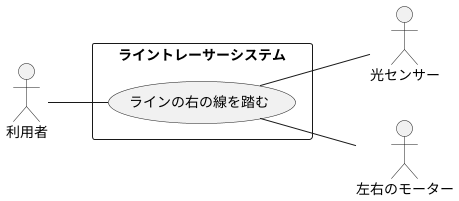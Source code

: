 @startuml 演習6-4
left to right direction
actor 利用者
actor 光センサー
actor 左右のモーター
rectangle ライントレーサーシステム{
usecase ラインの右の線を踏む
}
利用者 -- ラインの右の線を踏む
ラインの右の線を踏む -- 光センサー
ラインの右の線を踏む -- 左右のモーター
@enduml